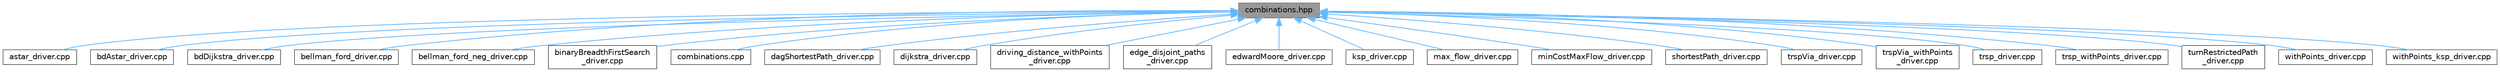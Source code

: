 digraph "combinations.hpp"
{
 // LATEX_PDF_SIZE
  bgcolor="transparent";
  edge [fontname=Helvetica,fontsize=10,labelfontname=Helvetica,labelfontsize=10];
  node [fontname=Helvetica,fontsize=10,shape=box,height=0.2,width=0.4];
  Node1 [id="Node000001",label="combinations.hpp",height=0.2,width=0.4,color="gray40", fillcolor="grey60", style="filled", fontcolor="black",tooltip=" "];
  Node1 -> Node2 [id="edge1_Node000001_Node000002",dir="back",color="steelblue1",style="solid",tooltip=" "];
  Node2 [id="Node000002",label="astar_driver.cpp",height=0.2,width=0.4,color="grey40", fillcolor="white", style="filled",URL="$astar__driver_8cpp.html",tooltip=" "];
  Node1 -> Node3 [id="edge2_Node000001_Node000003",dir="back",color="steelblue1",style="solid",tooltip=" "];
  Node3 [id="Node000003",label="bdAstar_driver.cpp",height=0.2,width=0.4,color="grey40", fillcolor="white", style="filled",URL="$bdAstar__driver_8cpp.html",tooltip=" "];
  Node1 -> Node4 [id="edge3_Node000001_Node000004",dir="back",color="steelblue1",style="solid",tooltip=" "];
  Node4 [id="Node000004",label="bdDijkstra_driver.cpp",height=0.2,width=0.4,color="grey40", fillcolor="white", style="filled",URL="$bdDijkstra__driver_8cpp.html",tooltip=" "];
  Node1 -> Node5 [id="edge4_Node000001_Node000005",dir="back",color="steelblue1",style="solid",tooltip=" "];
  Node5 [id="Node000005",label="bellman_ford_driver.cpp",height=0.2,width=0.4,color="grey40", fillcolor="white", style="filled",URL="$bellman__ford__driver_8cpp.html",tooltip=" "];
  Node1 -> Node6 [id="edge5_Node000001_Node000006",dir="back",color="steelblue1",style="solid",tooltip=" "];
  Node6 [id="Node000006",label="bellman_ford_neg_driver.cpp",height=0.2,width=0.4,color="grey40", fillcolor="white", style="filled",URL="$bellman__ford__neg__driver_8cpp.html",tooltip=" "];
  Node1 -> Node7 [id="edge6_Node000001_Node000007",dir="back",color="steelblue1",style="solid",tooltip=" "];
  Node7 [id="Node000007",label="binaryBreadthFirstSearch\l_driver.cpp",height=0.2,width=0.4,color="grey40", fillcolor="white", style="filled",URL="$binaryBreadthFirstSearch__driver_8cpp.html",tooltip=" "];
  Node1 -> Node8 [id="edge7_Node000001_Node000008",dir="back",color="steelblue1",style="solid",tooltip=" "];
  Node8 [id="Node000008",label="combinations.cpp",height=0.2,width=0.4,color="grey40", fillcolor="white", style="filled",URL="$combinations_8cpp.html",tooltip=" "];
  Node1 -> Node9 [id="edge8_Node000001_Node000009",dir="back",color="steelblue1",style="solid",tooltip=" "];
  Node9 [id="Node000009",label="dagShortestPath_driver.cpp",height=0.2,width=0.4,color="grey40", fillcolor="white", style="filled",URL="$dagShortestPath__driver_8cpp.html",tooltip=" "];
  Node1 -> Node10 [id="edge9_Node000001_Node000010",dir="back",color="steelblue1",style="solid",tooltip=" "];
  Node10 [id="Node000010",label="dijkstra_driver.cpp",height=0.2,width=0.4,color="grey40", fillcolor="white", style="filled",URL="$dijkstra__driver_8cpp.html",tooltip=" "];
  Node1 -> Node11 [id="edge10_Node000001_Node000011",dir="back",color="steelblue1",style="solid",tooltip=" "];
  Node11 [id="Node000011",label="driving_distance_withPoints\l_driver.cpp",height=0.2,width=0.4,color="grey40", fillcolor="white", style="filled",URL="$driving__distance__withPoints__driver_8cpp.html",tooltip=" "];
  Node1 -> Node12 [id="edge11_Node000001_Node000012",dir="back",color="steelblue1",style="solid",tooltip=" "];
  Node12 [id="Node000012",label="edge_disjoint_paths\l_driver.cpp",height=0.2,width=0.4,color="grey40", fillcolor="white", style="filled",URL="$edge__disjoint__paths__driver_8cpp.html",tooltip=" "];
  Node1 -> Node13 [id="edge12_Node000001_Node000013",dir="back",color="steelblue1",style="solid",tooltip=" "];
  Node13 [id="Node000013",label="edwardMoore_driver.cpp",height=0.2,width=0.4,color="grey40", fillcolor="white", style="filled",URL="$edwardMoore__driver_8cpp.html",tooltip=" "];
  Node1 -> Node14 [id="edge13_Node000001_Node000014",dir="back",color="steelblue1",style="solid",tooltip=" "];
  Node14 [id="Node000014",label="ksp_driver.cpp",height=0.2,width=0.4,color="grey40", fillcolor="white", style="filled",URL="$ksp__driver_8cpp.html",tooltip=" "];
  Node1 -> Node15 [id="edge14_Node000001_Node000015",dir="back",color="steelblue1",style="solid",tooltip=" "];
  Node15 [id="Node000015",label="max_flow_driver.cpp",height=0.2,width=0.4,color="grey40", fillcolor="white", style="filled",URL="$max__flow__driver_8cpp.html",tooltip=" "];
  Node1 -> Node16 [id="edge15_Node000001_Node000016",dir="back",color="steelblue1",style="solid",tooltip=" "];
  Node16 [id="Node000016",label="minCostMaxFlow_driver.cpp",height=0.2,width=0.4,color="grey40", fillcolor="white", style="filled",URL="$minCostMaxFlow__driver_8cpp.html",tooltip=" "];
  Node1 -> Node17 [id="edge16_Node000001_Node000017",dir="back",color="steelblue1",style="solid",tooltip=" "];
  Node17 [id="Node000017",label="shortestPath_driver.cpp",height=0.2,width=0.4,color="grey40", fillcolor="white", style="filled",URL="$shortestPath__driver_8cpp.html",tooltip=" "];
  Node1 -> Node18 [id="edge17_Node000001_Node000018",dir="back",color="steelblue1",style="solid",tooltip=" "];
  Node18 [id="Node000018",label="trspVia_driver.cpp",height=0.2,width=0.4,color="grey40", fillcolor="white", style="filled",URL="$trspVia__driver_8cpp.html",tooltip=" "];
  Node1 -> Node19 [id="edge18_Node000001_Node000019",dir="back",color="steelblue1",style="solid",tooltip=" "];
  Node19 [id="Node000019",label="trspVia_withPoints\l_driver.cpp",height=0.2,width=0.4,color="grey40", fillcolor="white", style="filled",URL="$trspVia__withPoints__driver_8cpp.html",tooltip=" "];
  Node1 -> Node20 [id="edge19_Node000001_Node000020",dir="back",color="steelblue1",style="solid",tooltip=" "];
  Node20 [id="Node000020",label="trsp_driver.cpp",height=0.2,width=0.4,color="grey40", fillcolor="white", style="filled",URL="$trsp__driver_8cpp.html",tooltip=" "];
  Node1 -> Node21 [id="edge20_Node000001_Node000021",dir="back",color="steelblue1",style="solid",tooltip=" "];
  Node21 [id="Node000021",label="trsp_withPoints_driver.cpp",height=0.2,width=0.4,color="grey40", fillcolor="white", style="filled",URL="$trsp__withPoints__driver_8cpp.html",tooltip=" "];
  Node1 -> Node22 [id="edge21_Node000001_Node000022",dir="back",color="steelblue1",style="solid",tooltip=" "];
  Node22 [id="Node000022",label="turnRestrictedPath\l_driver.cpp",height=0.2,width=0.4,color="grey40", fillcolor="white", style="filled",URL="$turnRestrictedPath__driver_8cpp.html",tooltip=" "];
  Node1 -> Node23 [id="edge22_Node000001_Node000023",dir="back",color="steelblue1",style="solid",tooltip=" "];
  Node23 [id="Node000023",label="withPoints_driver.cpp",height=0.2,width=0.4,color="grey40", fillcolor="white", style="filled",URL="$withPoints__driver_8cpp.html",tooltip=" "];
  Node1 -> Node24 [id="edge23_Node000001_Node000024",dir="back",color="steelblue1",style="solid",tooltip=" "];
  Node24 [id="Node000024",label="withPoints_ksp_driver.cpp",height=0.2,width=0.4,color="grey40", fillcolor="white", style="filled",URL="$withPoints__ksp__driver_8cpp.html",tooltip=" "];
}
